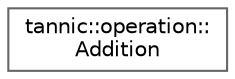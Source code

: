 digraph "Graphical Class Hierarchy"
{
 // LATEX_PDF_SIZE
  bgcolor="transparent";
  edge [fontname=Helvetica,fontsize=10,labelfontname=Helvetica,labelfontsize=10];
  node [fontname=Helvetica,fontsize=10,shape=box,height=0.2,width=0.4];
  rankdir="LR";
  Node0 [id="Node000000",label="tannic::operation::\lAddition",height=0.2,width=0.4,color="grey40", fillcolor="white", style="filled",URL="$d9/da3/structtannic_1_1operation_1_1Addition.html",tooltip=" "];
}
